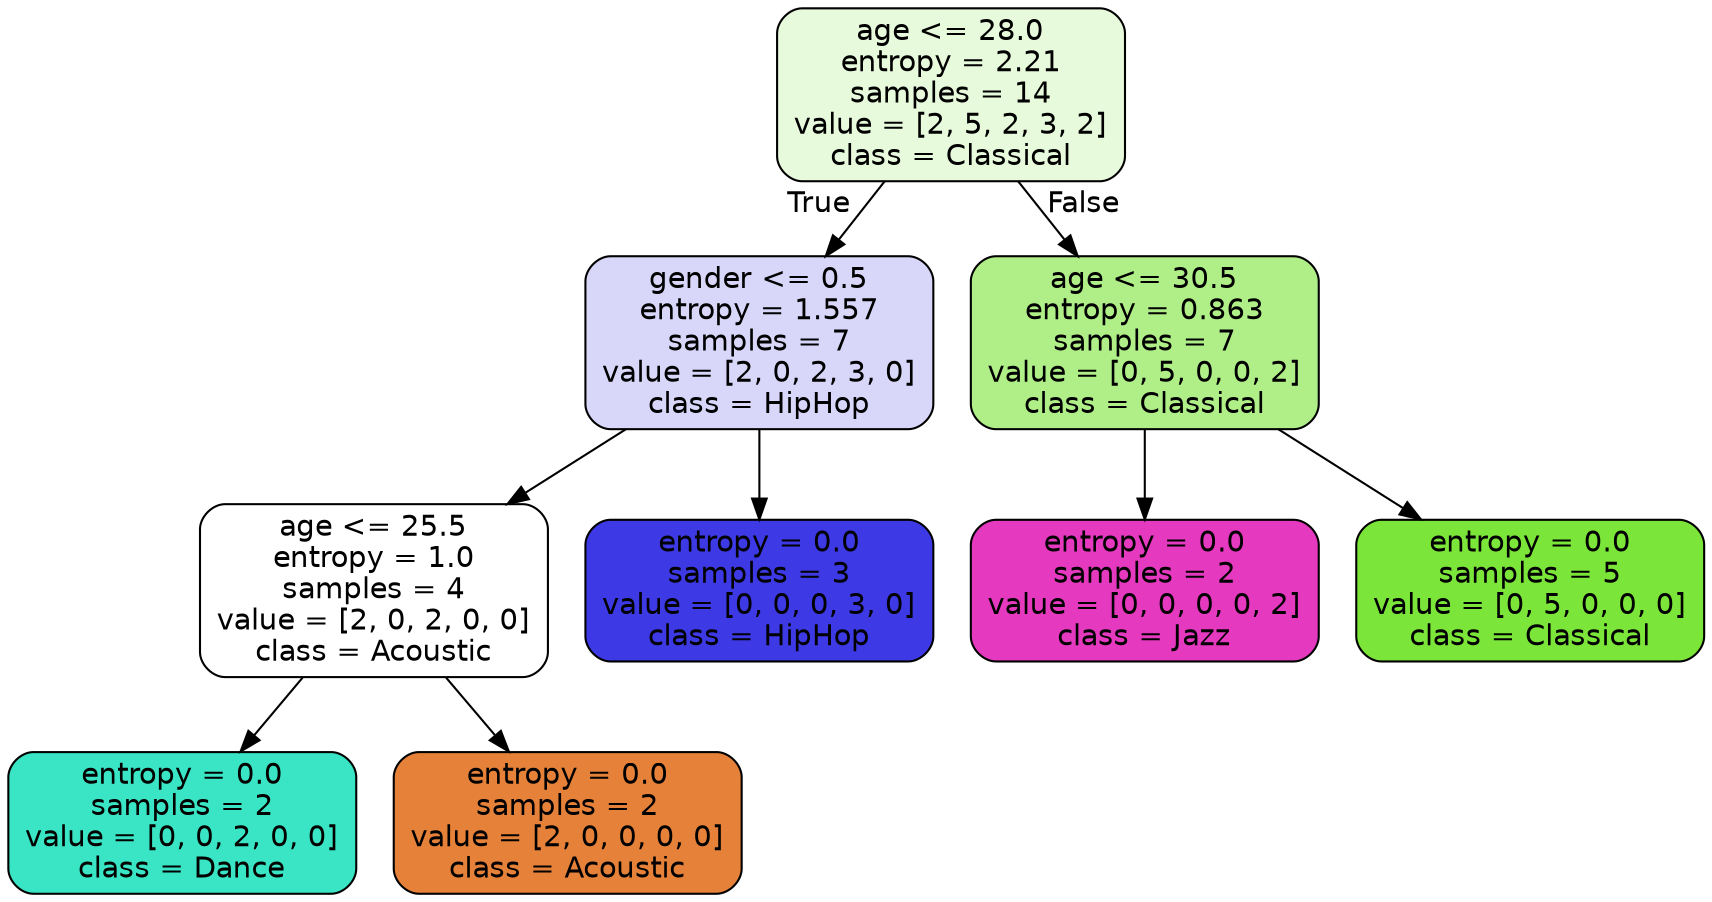 digraph Tree {
node [shape=box, style="filled, rounded", color="black", fontname="helvetica"] ;
edge [fontname="helvetica"] ;
0 [label="age <= 28.0\nentropy = 2.21\nsamples = 14\nvalue = [2, 5, 2, 3, 2]\nclass = Classical", fillcolor="#e7fadb"] ;
1 [label="gender <= 0.5\nentropy = 1.557\nsamples = 7\nvalue = [2, 0, 2, 3, 0]\nclass = HipHop", fillcolor="#d8d7fa"] ;
0 -> 1 [labeldistance=2.5, labelangle=45, headlabel="True"] ;
2 [label="age <= 25.5\nentropy = 1.0\nsamples = 4\nvalue = [2, 0, 2, 0, 0]\nclass = Acoustic", fillcolor="#ffffff"] ;
1 -> 2 ;
3 [label="entropy = 0.0\nsamples = 2\nvalue = [0, 0, 2, 0, 0]\nclass = Dance", fillcolor="#39e5c5"] ;
2 -> 3 ;
4 [label="entropy = 0.0\nsamples = 2\nvalue = [2, 0, 0, 0, 0]\nclass = Acoustic", fillcolor="#e58139"] ;
2 -> 4 ;
5 [label="entropy = 0.0\nsamples = 3\nvalue = [0, 0, 0, 3, 0]\nclass = HipHop", fillcolor="#3c39e5"] ;
1 -> 5 ;
6 [label="age <= 30.5\nentropy = 0.863\nsamples = 7\nvalue = [0, 5, 0, 0, 2]\nclass = Classical", fillcolor="#b0ef88"] ;
0 -> 6 [labeldistance=2.5, labelangle=-45, headlabel="False"] ;
7 [label="entropy = 0.0\nsamples = 2\nvalue = [0, 0, 0, 0, 2]\nclass = Jazz", fillcolor="#e539c0"] ;
6 -> 7 ;
8 [label="entropy = 0.0\nsamples = 5\nvalue = [0, 5, 0, 0, 0]\nclass = Classical", fillcolor="#7be539"] ;
6 -> 8 ;
}